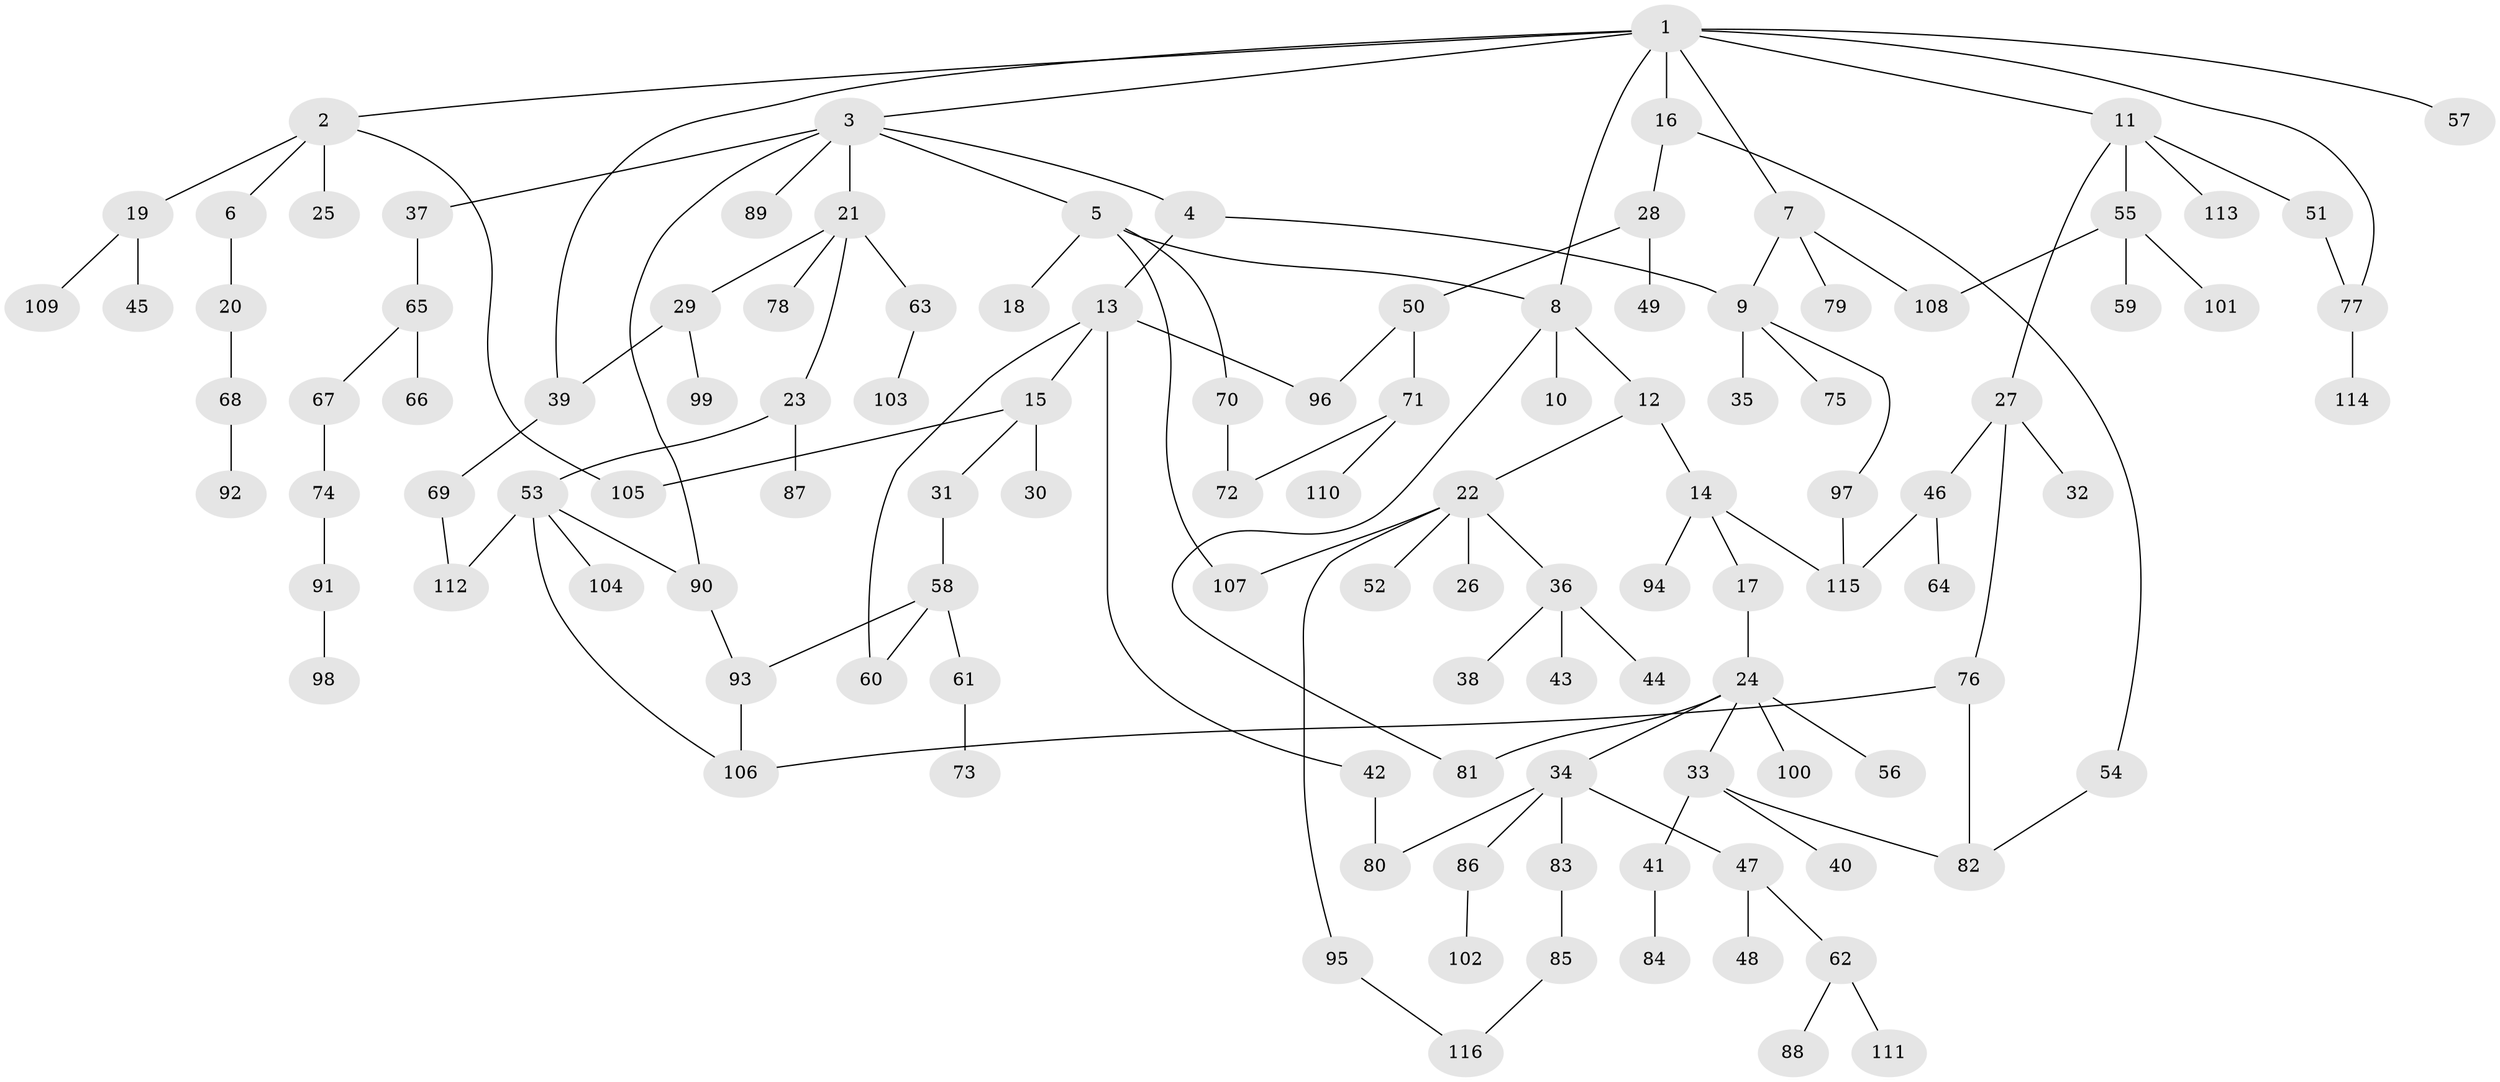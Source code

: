 // coarse degree distribution, {8: 0.027777777777777776, 4: 0.2777777777777778, 7: 0.027777777777777776, 6: 0.027777777777777776, 2: 0.3333333333333333, 3: 0.1111111111111111, 1: 0.19444444444444445}
// Generated by graph-tools (version 1.1) at 2025/48/03/04/25 22:48:41]
// undirected, 116 vertices, 137 edges
graph export_dot {
  node [color=gray90,style=filled];
  1;
  2;
  3;
  4;
  5;
  6;
  7;
  8;
  9;
  10;
  11;
  12;
  13;
  14;
  15;
  16;
  17;
  18;
  19;
  20;
  21;
  22;
  23;
  24;
  25;
  26;
  27;
  28;
  29;
  30;
  31;
  32;
  33;
  34;
  35;
  36;
  37;
  38;
  39;
  40;
  41;
  42;
  43;
  44;
  45;
  46;
  47;
  48;
  49;
  50;
  51;
  52;
  53;
  54;
  55;
  56;
  57;
  58;
  59;
  60;
  61;
  62;
  63;
  64;
  65;
  66;
  67;
  68;
  69;
  70;
  71;
  72;
  73;
  74;
  75;
  76;
  77;
  78;
  79;
  80;
  81;
  82;
  83;
  84;
  85;
  86;
  87;
  88;
  89;
  90;
  91;
  92;
  93;
  94;
  95;
  96;
  97;
  98;
  99;
  100;
  101;
  102;
  103;
  104;
  105;
  106;
  107;
  108;
  109;
  110;
  111;
  112;
  113;
  114;
  115;
  116;
  1 -- 2;
  1 -- 3;
  1 -- 7;
  1 -- 8;
  1 -- 11;
  1 -- 16;
  1 -- 39;
  1 -- 57;
  1 -- 77;
  2 -- 6;
  2 -- 19;
  2 -- 25;
  2 -- 105;
  3 -- 4;
  3 -- 5;
  3 -- 21;
  3 -- 37;
  3 -- 89;
  3 -- 90;
  4 -- 13;
  4 -- 9;
  5 -- 18;
  5 -- 70;
  5 -- 107;
  5 -- 8;
  6 -- 20;
  7 -- 9;
  7 -- 79;
  7 -- 108;
  8 -- 10;
  8 -- 12;
  8 -- 81;
  9 -- 35;
  9 -- 75;
  9 -- 97;
  11 -- 27;
  11 -- 51;
  11 -- 55;
  11 -- 113;
  12 -- 14;
  12 -- 22;
  13 -- 15;
  13 -- 42;
  13 -- 96;
  13 -- 60;
  14 -- 17;
  14 -- 94;
  14 -- 115;
  15 -- 30;
  15 -- 31;
  15 -- 105;
  16 -- 28;
  16 -- 54;
  17 -- 24;
  19 -- 45;
  19 -- 109;
  20 -- 68;
  21 -- 23;
  21 -- 29;
  21 -- 63;
  21 -- 78;
  22 -- 26;
  22 -- 36;
  22 -- 52;
  22 -- 95;
  22 -- 107;
  23 -- 53;
  23 -- 87;
  24 -- 33;
  24 -- 34;
  24 -- 56;
  24 -- 100;
  24 -- 81;
  27 -- 32;
  27 -- 46;
  27 -- 76;
  28 -- 49;
  28 -- 50;
  29 -- 99;
  29 -- 39;
  31 -- 58;
  33 -- 40;
  33 -- 41;
  33 -- 82;
  34 -- 47;
  34 -- 80;
  34 -- 83;
  34 -- 86;
  36 -- 38;
  36 -- 43;
  36 -- 44;
  37 -- 65;
  39 -- 69;
  41 -- 84;
  42 -- 80;
  46 -- 64;
  46 -- 115;
  47 -- 48;
  47 -- 62;
  50 -- 71;
  50 -- 96;
  51 -- 77;
  53 -- 90;
  53 -- 104;
  53 -- 112;
  53 -- 106;
  54 -- 82;
  55 -- 59;
  55 -- 101;
  55 -- 108;
  58 -- 60;
  58 -- 61;
  58 -- 93;
  61 -- 73;
  62 -- 88;
  62 -- 111;
  63 -- 103;
  65 -- 66;
  65 -- 67;
  67 -- 74;
  68 -- 92;
  69 -- 112;
  70 -- 72;
  71 -- 72;
  71 -- 110;
  74 -- 91;
  76 -- 106;
  76 -- 82;
  77 -- 114;
  83 -- 85;
  85 -- 116;
  86 -- 102;
  90 -- 93;
  91 -- 98;
  93 -- 106;
  95 -- 116;
  97 -- 115;
}
